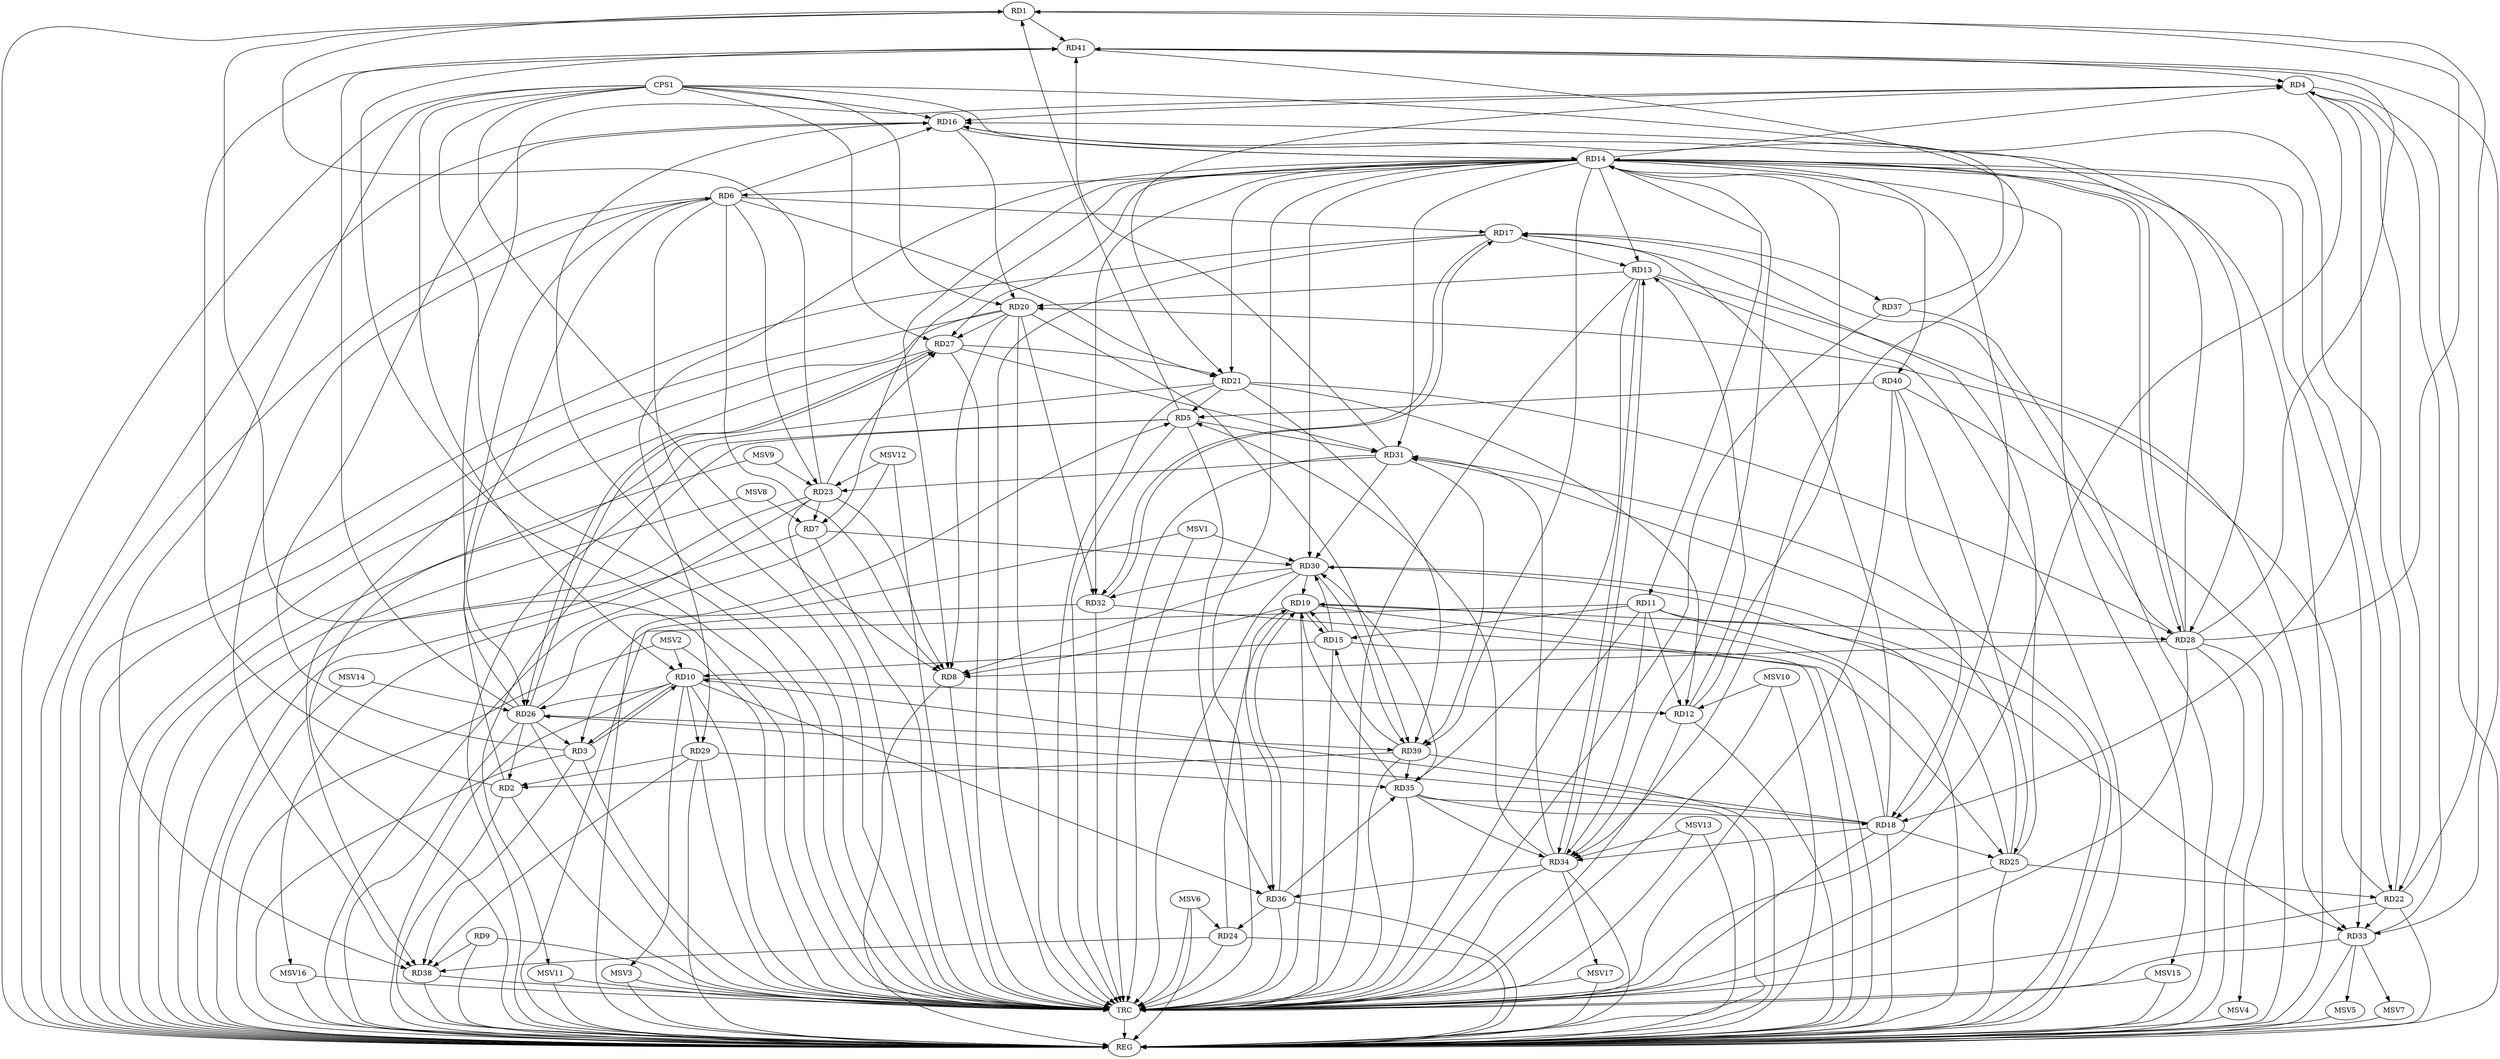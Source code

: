 strict digraph G {
  RD1 [ label="RD1" ];
  RD2 [ label="RD2" ];
  RD3 [ label="RD3" ];
  RD4 [ label="RD4" ];
  RD5 [ label="RD5" ];
  RD6 [ label="RD6" ];
  RD7 [ label="RD7" ];
  RD8 [ label="RD8" ];
  RD9 [ label="RD9" ];
  RD10 [ label="RD10" ];
  RD11 [ label="RD11" ];
  RD12 [ label="RD12" ];
  RD13 [ label="RD13" ];
  RD14 [ label="RD14" ];
  RD15 [ label="RD15" ];
  RD16 [ label="RD16" ];
  RD17 [ label="RD17" ];
  RD18 [ label="RD18" ];
  RD19 [ label="RD19" ];
  RD20 [ label="RD20" ];
  RD21 [ label="RD21" ];
  RD22 [ label="RD22" ];
  RD23 [ label="RD23" ];
  RD24 [ label="RD24" ];
  RD25 [ label="RD25" ];
  RD26 [ label="RD26" ];
  RD27 [ label="RD27" ];
  RD28 [ label="RD28" ];
  RD29 [ label="RD29" ];
  RD30 [ label="RD30" ];
  RD31 [ label="RD31" ];
  RD32 [ label="RD32" ];
  RD33 [ label="RD33" ];
  RD34 [ label="RD34" ];
  RD35 [ label="RD35" ];
  RD36 [ label="RD36" ];
  RD37 [ label="RD37" ];
  RD38 [ label="RD38" ];
  RD39 [ label="RD39" ];
  RD40 [ label="RD40" ];
  RD41 [ label="RD41" ];
  CPS1 [ label="CPS1" ];
  REG [ label="REG" ];
  TRC [ label="TRC" ];
  MSV1 [ label="MSV1" ];
  MSV2 [ label="MSV2" ];
  MSV3 [ label="MSV3" ];
  MSV4 [ label="MSV4" ];
  MSV5 [ label="MSV5" ];
  MSV6 [ label="MSV6" ];
  MSV7 [ label="MSV7" ];
  MSV8 [ label="MSV8" ];
  MSV9 [ label="MSV9" ];
  MSV10 [ label="MSV10" ];
  MSV11 [ label="MSV11" ];
  MSV12 [ label="MSV12" ];
  MSV13 [ label="MSV13" ];
  MSV14 [ label="MSV14" ];
  MSV15 [ label="MSV15" ];
  MSV16 [ label="MSV16" ];
  MSV17 [ label="MSV17" ];
  RD5 -> RD1;
  RD22 -> RD1;
  RD23 -> RD1;
  RD28 -> RD1;
  RD1 -> RD41;
  RD2 -> RD6;
  RD26 -> RD2;
  RD29 -> RD2;
  RD39 -> RD2;
  RD2 -> RD41;
  RD3 -> RD10;
  RD10 -> RD3;
  RD11 -> RD3;
  RD3 -> RD16;
  RD26 -> RD3;
  RD3 -> RD38;
  RD14 -> RD4;
  RD4 -> RD16;
  RD4 -> RD18;
  RD4 -> RD21;
  RD4 -> RD22;
  RD26 -> RD4;
  RD33 -> RD4;
  RD41 -> RD4;
  RD21 -> RD5;
  RD26 -> RD5;
  RD5 -> RD31;
  RD34 -> RD5;
  RD5 -> RD36;
  RD40 -> RD5;
  RD6 -> RD8;
  RD6 -> RD16;
  RD6 -> RD17;
  RD6 -> RD21;
  RD6 -> RD23;
  RD6 -> RD26;
  RD6 -> RD38;
  RD14 -> RD7;
  RD23 -> RD7;
  RD7 -> RD30;
  RD19 -> RD8;
  RD20 -> RD8;
  RD23 -> RD8;
  RD28 -> RD8;
  RD30 -> RD8;
  RD9 -> RD38;
  RD10 -> RD12;
  RD15 -> RD10;
  RD18 -> RD10;
  RD10 -> RD26;
  RD10 -> RD29;
  RD10 -> RD36;
  RD11 -> RD12;
  RD11 -> RD15;
  RD11 -> RD33;
  RD11 -> RD34;
  RD12 -> RD13;
  RD12 -> RD14;
  RD21 -> RD12;
  RD17 -> RD13;
  RD13 -> RD20;
  RD13 -> RD33;
  RD13 -> RD34;
  RD34 -> RD13;
  RD13 -> RD35;
  RD16 -> RD14;
  RD14 -> RD18;
  RD14 -> RD21;
  RD28 -> RD14;
  RD14 -> RD30;
  RD14 -> RD31;
  RD14 -> RD33;
  RD14 -> RD34;
  RD15 -> RD19;
  RD19 -> RD15;
  RD15 -> RD30;
  RD39 -> RD15;
  RD16 -> RD20;
  RD22 -> RD16;
  RD28 -> RD16;
  RD37 -> RD16;
  RD18 -> RD17;
  RD25 -> RD17;
  RD28 -> RD17;
  RD17 -> RD32;
  RD32 -> RD17;
  RD17 -> RD37;
  RD18 -> RD19;
  RD18 -> RD25;
  RD18 -> RD26;
  RD18 -> RD34;
  RD35 -> RD18;
  RD40 -> RD18;
  RD24 -> RD19;
  RD19 -> RD28;
  RD30 -> RD19;
  RD35 -> RD19;
  RD19 -> RD36;
  RD36 -> RD19;
  RD22 -> RD20;
  RD20 -> RD27;
  RD20 -> RD32;
  RD20 -> RD38;
  RD20 -> RD39;
  RD27 -> RD21;
  RD21 -> RD28;
  RD21 -> RD39;
  RD25 -> RD22;
  RD22 -> RD33;
  RD23 -> RD27;
  RD31 -> RD23;
  RD36 -> RD24;
  RD24 -> RD38;
  RD25 -> RD30;
  RD25 -> RD31;
  RD32 -> RD25;
  RD40 -> RD25;
  RD26 -> RD27;
  RD27 -> RD26;
  RD26 -> RD39;
  RD26 -> RD41;
  RD27 -> RD31;
  RD28 -> RD41;
  RD29 -> RD35;
  RD29 -> RD38;
  RD31 -> RD30;
  RD30 -> RD32;
  RD35 -> RD30;
  RD30 -> RD39;
  RD34 -> RD31;
  RD31 -> RD39;
  RD31 -> RD41;
  RD41 -> RD33;
  RD35 -> RD34;
  RD34 -> RD36;
  RD41 -> RD34;
  RD36 -> RD35;
  RD39 -> RD35;
  CPS1 -> RD8;
  CPS1 -> RD38;
  CPS1 -> RD28;
  CPS1 -> RD10;
  CPS1 -> RD16;
  CPS1 -> RD14;
  CPS1 -> RD27;
  CPS1 -> RD20;
  RD1 -> REG;
  RD2 -> REG;
  RD3 -> REG;
  RD4 -> REG;
  RD5 -> REG;
  RD6 -> REG;
  RD7 -> REG;
  RD8 -> REG;
  RD9 -> REG;
  RD10 -> REG;
  RD11 -> REG;
  RD12 -> REG;
  RD13 -> REG;
  RD14 -> REG;
  RD15 -> REG;
  RD16 -> REG;
  RD17 -> REG;
  RD18 -> REG;
  RD19 -> REG;
  RD20 -> REG;
  RD21 -> REG;
  RD22 -> REG;
  RD23 -> REG;
  RD24 -> REG;
  RD25 -> REG;
  RD26 -> REG;
  RD27 -> REG;
  RD28 -> REG;
  RD29 -> REG;
  RD30 -> REG;
  RD31 -> REG;
  RD32 -> REG;
  RD33 -> REG;
  RD34 -> REG;
  RD35 -> REG;
  RD36 -> REG;
  RD37 -> REG;
  RD38 -> REG;
  RD39 -> REG;
  RD40 -> REG;
  CPS1 -> REG;
  RD1 -> TRC;
  RD2 -> TRC;
  RD3 -> TRC;
  RD4 -> TRC;
  RD5 -> TRC;
  RD6 -> TRC;
  RD7 -> TRC;
  RD8 -> TRC;
  RD9 -> TRC;
  RD10 -> TRC;
  RD11 -> TRC;
  RD12 -> TRC;
  RD13 -> TRC;
  RD14 -> TRC;
  RD15 -> TRC;
  RD16 -> TRC;
  RD17 -> TRC;
  RD18 -> TRC;
  RD19 -> TRC;
  RD20 -> TRC;
  RD21 -> TRC;
  RD22 -> TRC;
  RD23 -> TRC;
  RD24 -> TRC;
  RD25 -> TRC;
  RD26 -> TRC;
  RD27 -> TRC;
  RD28 -> TRC;
  RD29 -> TRC;
  RD30 -> TRC;
  RD31 -> TRC;
  RD32 -> TRC;
  RD33 -> TRC;
  RD34 -> TRC;
  RD35 -> TRC;
  RD36 -> TRC;
  RD37 -> TRC;
  RD38 -> TRC;
  RD39 -> TRC;
  RD40 -> TRC;
  RD41 -> TRC;
  CPS1 -> TRC;
  TRC -> REG;
  RD14 -> RD29;
  RD14 -> RD13;
  RD14 -> RD40;
  RD14 -> RD8;
  RD14 -> RD39;
  RD14 -> RD32;
  RD14 -> RD6;
  RD14 -> RD28;
  RD14 -> RD27;
  RD14 -> RD11;
  RD14 -> RD22;
  MSV1 -> RD30;
  MSV1 -> REG;
  MSV1 -> TRC;
  MSV2 -> RD10;
  MSV2 -> REG;
  MSV2 -> TRC;
  RD10 -> MSV3;
  MSV3 -> REG;
  MSV3 -> TRC;
  RD28 -> MSV4;
  MSV4 -> REG;
  RD33 -> MSV5;
  MSV5 -> REG;
  MSV6 -> RD24;
  MSV6 -> REG;
  MSV6 -> TRC;
  RD33 -> MSV7;
  MSV7 -> REG;
  MSV8 -> RD7;
  MSV8 -> REG;
  MSV9 -> RD23;
  MSV9 -> REG;
  MSV10 -> RD12;
  MSV10 -> REG;
  MSV10 -> TRC;
  RD5 -> MSV11;
  MSV11 -> REG;
  MSV11 -> TRC;
  MSV12 -> RD23;
  MSV12 -> REG;
  MSV12 -> TRC;
  MSV13 -> RD34;
  MSV13 -> REG;
  MSV13 -> TRC;
  MSV14 -> RD26;
  MSV14 -> REG;
  RD14 -> MSV15;
  MSV15 -> REG;
  MSV15 -> TRC;
  RD23 -> MSV16;
  MSV16 -> REG;
  MSV16 -> TRC;
  RD34 -> MSV17;
  MSV17 -> REG;
  MSV17 -> TRC;
}
